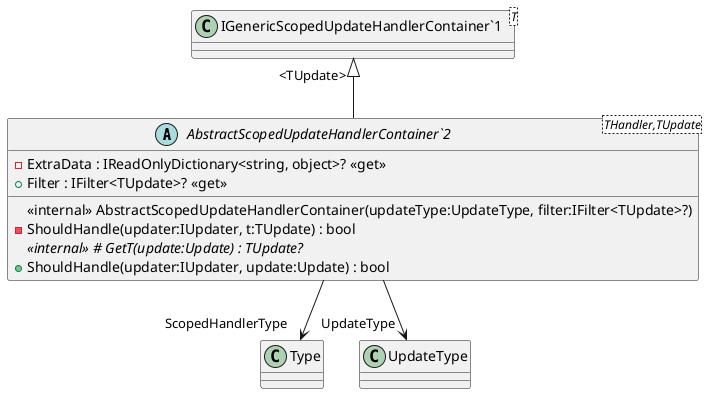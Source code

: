 @startuml
abstract class "AbstractScopedUpdateHandlerContainer`2"<THandler,TUpdate> {
    <<internal>> AbstractScopedUpdateHandlerContainer(updateType:UpdateType, filter:IFilter<TUpdate>?)
    - ExtraData : IReadOnlyDictionary<string, object>? <<get>>
    + Filter : IFilter<TUpdate>? <<get>>
    - ShouldHandle(updater:IUpdater, t:TUpdate) : bool
    <<internal>> # {abstract} GetT(update:Update) : TUpdate?
    + ShouldHandle(updater:IUpdater, update:Update) : bool
}
class "IGenericScopedUpdateHandlerContainer`1"<T> {
}
"IGenericScopedUpdateHandlerContainer`1" "<TUpdate>" <|-- "AbstractScopedUpdateHandlerContainer`2"
"AbstractScopedUpdateHandlerContainer`2" --> "ScopedHandlerType" Type
"AbstractScopedUpdateHandlerContainer`2" --> "UpdateType" UpdateType
@enduml
